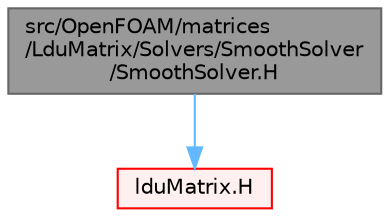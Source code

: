 digraph "src/OpenFOAM/matrices/LduMatrix/Solvers/SmoothSolver/SmoothSolver.H"
{
 // LATEX_PDF_SIZE
  bgcolor="transparent";
  edge [fontname=Helvetica,fontsize=10,labelfontname=Helvetica,labelfontsize=10];
  node [fontname=Helvetica,fontsize=10,shape=box,height=0.2,width=0.4];
  Node1 [id="Node000001",label="src/OpenFOAM/matrices\l/LduMatrix/Solvers/SmoothSolver\l/SmoothSolver.H",height=0.2,width=0.4,color="gray40", fillcolor="grey60", style="filled", fontcolor="black",tooltip=" "];
  Node1 -> Node2 [id="edge1_Node000001_Node000002",color="steelblue1",style="solid",tooltip=" "];
  Node2 [id="Node000002",label="lduMatrix.H",height=0.2,width=0.4,color="red", fillcolor="#FFF0F0", style="filled",URL="$lduMatrix_8H.html",tooltip=" "];
}
